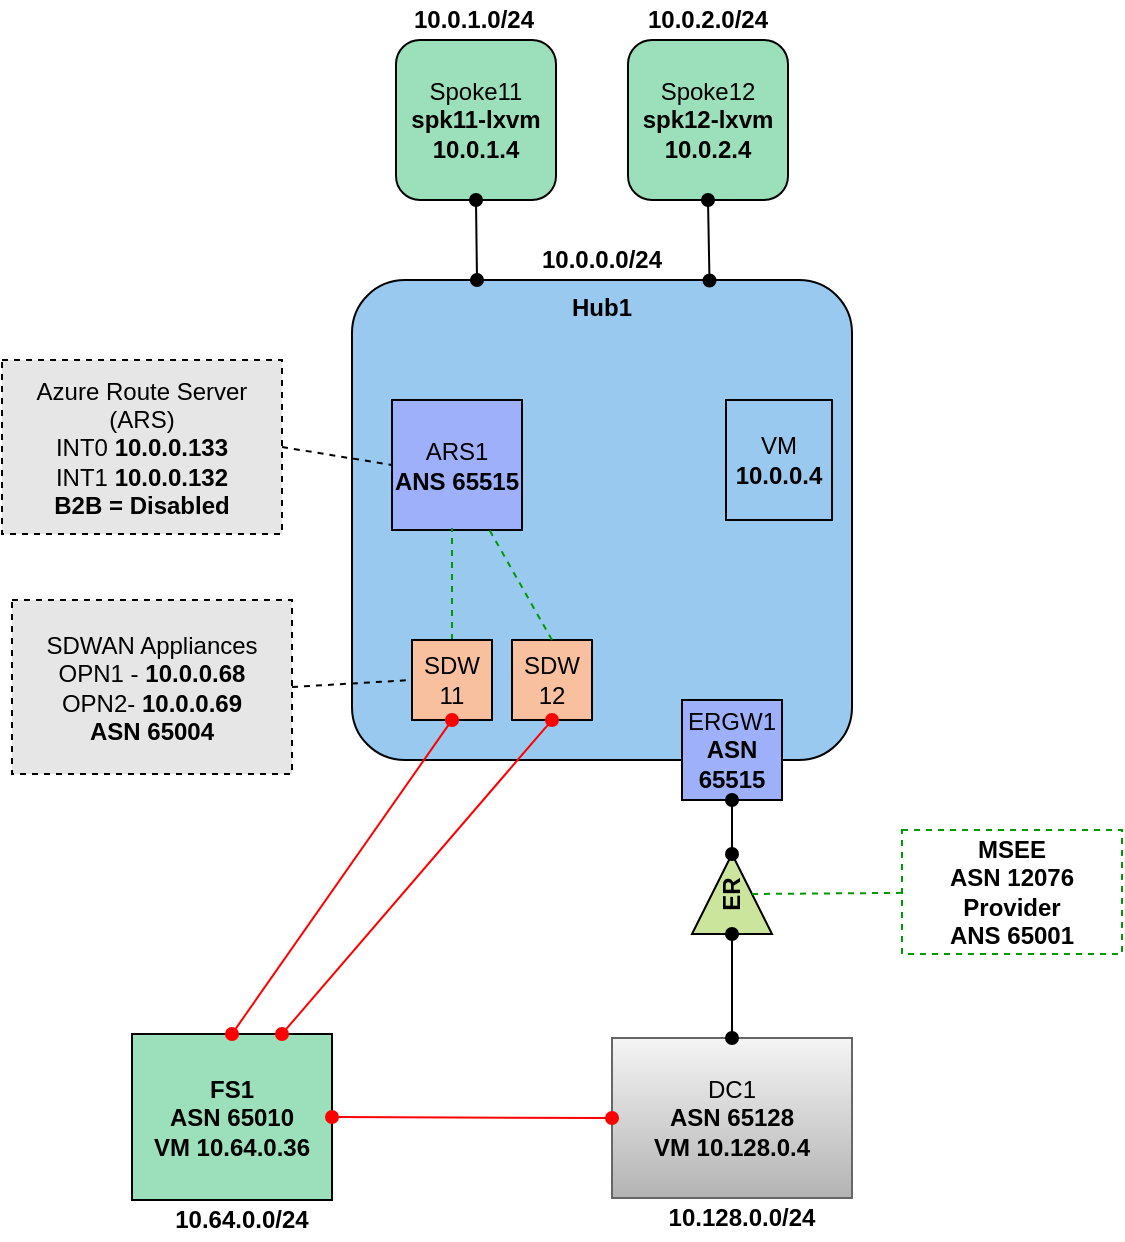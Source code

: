 <mxfile>
    <diagram id="00uQ1r8bzlsPOv85Df7x" name="Page-1">
        <mxGraphModel dx="1789" dy="304" grid="1" gridSize="10" guides="0" tooltips="0" connect="1" arrows="1" fold="1" page="0" pageScale="1" pageWidth="1100" pageHeight="850" background="none" math="0" shadow="0">
            <root>
                <mxCell id="0"/>
                <mxCell id="1" parent="0"/>
                <mxCell id="4" value="Spoke12&lt;br&gt;&lt;b style=&quot;border-color: var(--border-color);&quot;&gt;spk12-lxvm&lt;br style=&quot;border-color: var(--border-color);&quot;&gt;10.0.2.4&lt;/b&gt;" style="rounded=1;whiteSpace=wrap;html=1;fillColor=#9BE0BA;" parent="1" vertex="1">
                    <mxGeometry x="-627" y="160" width="80" height="80" as="geometry"/>
                </mxCell>
                <mxCell id="5" value="Spoke11&lt;br&gt;&lt;b&gt;spk11-lxvm&lt;br&gt;10.0.1.4&lt;/b&gt;" style="rounded=1;whiteSpace=wrap;html=1;fillColor=#9BE0BA;" parent="1" vertex="1">
                    <mxGeometry x="-743" y="160" width="80" height="80" as="geometry"/>
                </mxCell>
                <mxCell id="8" value="&lt;b&gt;Hub1&lt;br&gt;&lt;br&gt;&lt;/b&gt;" style="rounded=1;whiteSpace=wrap;html=1;verticalAlign=top;fillColor=#99C9EF;arcSize=11;" parent="1" vertex="1">
                    <mxGeometry x="-765" y="280" width="250" height="240" as="geometry"/>
                </mxCell>
                <mxCell id="10" value="ER" style="triangle;rotation=-90;fillColor=#CBE59C;fontStyle=1;verticalAlign=middle;html=1;whiteSpace=wrap;" parent="1" vertex="1">
                    <mxGeometry x="-595" y="567" width="40" height="40" as="geometry"/>
                </mxCell>
                <mxCell id="13" value="ARS1&lt;br&gt;&lt;b&gt;ANS 65515&lt;/b&gt;" style="whiteSpace=wrap;html=1;aspect=fixed;fillColor=#9FB0FA;" parent="1" vertex="1">
                    <mxGeometry x="-745" y="340" width="65" height="65" as="geometry"/>
                </mxCell>
                <mxCell id="14" style="rounded=0;orthogonalLoop=1;jettySize=auto;html=1;exitX=0;exitY=0.5;exitDx=0;exitDy=0;dashed=1;strokeColor=#009900;endArrow=none;endFill=0;fontColor=#004F00;" parent="1" source="15" edge="1">
                    <mxGeometry relative="1" as="geometry">
                        <mxPoint x="-715" y="404" as="targetPoint"/>
                    </mxGeometry>
                </mxCell>
                <mxCell id="15" value="SDW&lt;br&gt;11" style="whiteSpace=wrap;html=1;aspect=fixed;fillColor=#F9C0A0;direction=south;" parent="1" vertex="1">
                    <mxGeometry x="-735" y="460" width="40" height="40" as="geometry"/>
                </mxCell>
                <mxCell id="25" value="DC1&lt;br&gt;&lt;b&gt;ASN 65128&lt;br&gt;VM 10.128.0.4&lt;br&gt;&lt;/b&gt;" style="rounded=0;whiteSpace=wrap;html=1;fillColor=#f5f5f5;strokeColor=#666666;gradientColor=#b3b3b3;" parent="1" vertex="1">
                    <mxGeometry x="-635" y="659" width="120" height="80" as="geometry"/>
                </mxCell>
                <mxCell id="26" value="&lt;b&gt;FS1&lt;br&gt;ASN 65010&lt;br&gt;VM 10.64.0.36&lt;br&gt;&lt;/b&gt;" style="rounded=0;whiteSpace=wrap;html=1;fillColor=#9BE0BA;" parent="1" vertex="1">
                    <mxGeometry x="-875" y="657" width="100" height="83" as="geometry"/>
                </mxCell>
                <mxCell id="27" style="rounded=0;orthogonalLoop=1;jettySize=auto;html=1;exitX=0.5;exitY=1;exitDx=0;exitDy=0;entryX=0.715;entryY=0.001;entryDx=0;entryDy=0;startArrow=oval;startFill=1;endArrow=oval;endFill=1;entryPerimeter=0;" parent="1" source="4" target="8" edge="1">
                    <mxGeometry relative="1" as="geometry"/>
                </mxCell>
                <mxCell id="28" style="rounded=0;orthogonalLoop=1;jettySize=auto;html=1;exitX=0.5;exitY=1;exitDx=0;exitDy=0;entryX=0.25;entryY=0;entryDx=0;entryDy=0;startArrow=oval;startFill=1;endArrow=oval;endFill=1;" parent="1" source="5" target="8" edge="1">
                    <mxGeometry relative="1" as="geometry"/>
                </mxCell>
                <mxCell id="29" style="rounded=0;orthogonalLoop=1;jettySize=auto;html=1;exitX=1;exitY=0.5;exitDx=0;exitDy=0;endArrow=oval;endFill=1;startArrow=oval;startFill=1;strokeColor=#FF0000;entryX=0;entryY=0.5;entryDx=0;entryDy=0;" parent="1" source="26" target="25" edge="1">
                    <mxGeometry relative="1" as="geometry"/>
                </mxCell>
                <mxCell id="31" style="rounded=0;orthogonalLoop=1;jettySize=auto;html=1;exitX=0.5;exitY=0;exitDx=0;exitDy=0;startArrow=oval;startFill=1;endArrow=oval;endFill=1;strokeColor=#FF0000;entryX=1;entryY=0.5;entryDx=0;entryDy=0;" parent="1" source="26" target="15" edge="1">
                    <mxGeometry relative="1" as="geometry">
                        <mxPoint x="-725" y="500" as="targetPoint"/>
                    </mxGeometry>
                </mxCell>
                <mxCell id="35" value="ERGW1&lt;br&gt;&lt;b&gt;ASN 65515&lt;/b&gt;" style="whiteSpace=wrap;html=1;aspect=fixed;fillStyle=auto;fillColor=#9FB0FA;" parent="1" vertex="1">
                    <mxGeometry x="-600" y="490" width="50" height="50" as="geometry"/>
                </mxCell>
                <mxCell id="37" value="10.0.1.0/24" style="text;html=1;strokeColor=none;fillColor=none;align=center;verticalAlign=middle;whiteSpace=wrap;rounded=0;fontStyle=1" parent="1" vertex="1">
                    <mxGeometry x="-744" y="140" width="80" height="20" as="geometry"/>
                </mxCell>
                <mxCell id="38" value="10.0.2.0/24" style="text;html=1;strokeColor=none;fillColor=none;align=center;verticalAlign=middle;whiteSpace=wrap;rounded=0;fontStyle=1" parent="1" vertex="1">
                    <mxGeometry x="-627" y="140" width="80" height="20" as="geometry"/>
                </mxCell>
                <mxCell id="40" value="&lt;b&gt;10.64.0.0/24&lt;/b&gt;" style="text;html=1;strokeColor=none;fillColor=none;align=center;verticalAlign=middle;whiteSpace=wrap;rounded=0;" parent="1" vertex="1">
                    <mxGeometry x="-860" y="740" width="80" height="20" as="geometry"/>
                </mxCell>
                <mxCell id="41" value="10.0.0.0/24" style="text;html=1;strokeColor=none;fillColor=none;align=center;verticalAlign=middle;whiteSpace=wrap;rounded=0;fontStyle=1" parent="1" vertex="1">
                    <mxGeometry x="-680" y="260" width="80" height="20" as="geometry"/>
                </mxCell>
                <mxCell id="42" value="&lt;b&gt;10.128.0.0/24&lt;/b&gt;" style="text;html=1;strokeColor=none;fillColor=none;align=center;verticalAlign=middle;whiteSpace=wrap;rounded=0;" parent="1" vertex="1">
                    <mxGeometry x="-610" y="739" width="80" height="20" as="geometry"/>
                </mxCell>
                <mxCell id="45" style="rounded=0;orthogonalLoop=1;jettySize=auto;html=1;exitX=1;exitY=0.5;exitDx=0;exitDy=0;entryX=0.5;entryY=1;entryDx=0;entryDy=0;startArrow=oval;startFill=1;endArrow=oval;endFill=1;" parent="1" source="10" target="35" edge="1">
                    <mxGeometry relative="1" as="geometry"/>
                </mxCell>
                <mxCell id="47" style="rounded=0;orthogonalLoop=1;jettySize=auto;html=1;exitX=0.5;exitY=0;exitDx=0;exitDy=0;startArrow=oval;startFill=1;endArrow=oval;endFill=1;entryX=0;entryY=0.5;entryDx=0;entryDy=0;" parent="1" source="25" target="10" edge="1">
                    <mxGeometry relative="1" as="geometry">
                        <mxPoint x="-630" y="620" as="targetPoint"/>
                    </mxGeometry>
                </mxCell>
                <mxCell id="57" style="rounded=0;orthogonalLoop=1;jettySize=auto;html=1;exitX=1;exitY=0.5;exitDx=0;exitDy=0;entryX=0;entryY=0.5;entryDx=0;entryDy=0;dashed=1;startArrow=none;startFill=0;endArrow=none;endFill=0;strokeColor=#000000;" parent="1" source="59" target="13" edge="1">
                    <mxGeometry relative="1" as="geometry"/>
                </mxCell>
                <mxCell id="59" value="&lt;font style=&quot;&quot;&gt;Azure Route Server (ARS)&lt;br&gt;&lt;div style=&quot;&quot;&gt;INT0 &lt;b&gt;10.0.0.133&lt;/b&gt;&lt;/div&gt;&lt;div style=&quot;&quot;&gt;INT1 &lt;b&gt;10.0.0.132&lt;/b&gt;&lt;/div&gt;&lt;div style=&quot;&quot;&gt;&lt;b&gt;B2B = Disabled&lt;/b&gt;&lt;/div&gt;&lt;/font&gt;" style="text;html=1;strokeColor=default;fillColor=#E6E6E6;align=center;verticalAlign=middle;whiteSpace=wrap;rounded=0;dashed=1;" parent="1" vertex="1">
                    <mxGeometry x="-940" y="320" width="140" height="87" as="geometry"/>
                </mxCell>
                <mxCell id="61" style="rounded=0;orthogonalLoop=1;jettySize=auto;html=1;exitX=1;exitY=0.5;exitDx=0;exitDy=0;entryX=0.5;entryY=1;entryDx=0;entryDy=0;dashed=1;startArrow=none;startFill=0;endArrow=none;endFill=0;strokeColor=#000000;" parent="1" source="62" target="15" edge="1">
                    <mxGeometry relative="1" as="geometry"/>
                </mxCell>
                <mxCell id="62" value="SDWAN Appliances&lt;br&gt;OPN1 -&amp;nbsp;&lt;b&gt;10.0.0.68&lt;/b&gt;&lt;br&gt;OPN2-&amp;nbsp;&lt;b&gt;10.0.0.69&lt;br&gt;ASN 65004&lt;br&gt;&lt;/b&gt;" style="text;html=1;strokeColor=default;fillColor=#E6E6E6;align=center;verticalAlign=middle;whiteSpace=wrap;rounded=0;dashed=1;" parent="1" vertex="1">
                    <mxGeometry x="-935" y="440" width="140" height="87" as="geometry"/>
                </mxCell>
                <mxCell id="69" style="rounded=0;orthogonalLoop=1;jettySize=auto;html=1;entryX=0.5;entryY=1;entryDx=0;entryDy=0;dashed=1;strokeColor=#009900;endArrow=none;endFill=0;fontColor=#004F00;labelBackgroundColor=default;" parent="1" source="94" target="10" edge="1">
                    <mxGeometry relative="1" as="geometry">
                        <mxPoint x="-295" y="532.5" as="sourcePoint"/>
                        <mxPoint x="-335" y="515" as="targetPoint"/>
                    </mxGeometry>
                </mxCell>
                <mxCell id="86" value="SDW&lt;br&gt;12" style="whiteSpace=wrap;html=1;aspect=fixed;fillColor=#F9C0A0;direction=south;" parent="1" vertex="1">
                    <mxGeometry x="-685" y="460" width="40" height="40" as="geometry"/>
                </mxCell>
                <mxCell id="87" style="rounded=0;orthogonalLoop=1;jettySize=auto;html=1;exitX=0;exitY=0.5;exitDx=0;exitDy=0;dashed=1;strokeColor=#009900;endArrow=none;endFill=0;entryX=0.75;entryY=1;entryDx=0;entryDy=0;fontColor=#004F00;" parent="1" source="86" target="13" edge="1">
                    <mxGeometry relative="1" as="geometry">
                        <mxPoint x="-705" y="400" as="targetPoint"/>
                        <mxPoint x="-705" y="470" as="sourcePoint"/>
                    </mxGeometry>
                </mxCell>
                <mxCell id="90" style="rounded=0;orthogonalLoop=1;jettySize=auto;html=1;startArrow=oval;startFill=1;endArrow=oval;endFill=1;strokeColor=#FF0000;entryX=1;entryY=0.5;entryDx=0;entryDy=0;exitX=0.75;exitY=0;exitDx=0;exitDy=0;" parent="1" source="26" target="86" edge="1">
                    <mxGeometry relative="1" as="geometry">
                        <mxPoint x="-705" y="510" as="targetPoint"/>
                        <mxPoint x="-745" y="860" as="sourcePoint"/>
                    </mxGeometry>
                </mxCell>
                <mxCell id="94" value="&lt;b&gt;MSEE&lt;br&gt;ASN 12076&lt;br&gt;Provider&lt;br&gt;ANS 65001&lt;br&gt;&lt;/b&gt;" style="text;html=1;strokeColor=#009900;fillColor=none;align=center;verticalAlign=middle;whiteSpace=wrap;rounded=0;dashed=1;" parent="1" vertex="1">
                    <mxGeometry x="-490" y="555" width="110" height="62" as="geometry"/>
                </mxCell>
                <mxCell id="101" value="VM&lt;br&gt;&lt;b&gt;10.0.0.4&lt;/b&gt;" style="text;align=center;html=1;verticalAlign=middle;whiteSpace=wrap;rounded=0;fontSize=12;strokeColor=default;" parent="1" vertex="1">
                    <mxGeometry x="-578" y="340" width="53" height="60" as="geometry"/>
                </mxCell>
                <mxCell id="110" value="Firewall" parent="0" visible="0"/>
                <mxCell id="137" style="edgeStyle=none;hachureGap=4;html=1;exitX=1;exitY=0.5;exitDx=0;exitDy=0;strokeColor=#009999;strokeWidth=1;fontFamily=Helvetica;fontSource=https%3A%2F%2Ffonts.googleapis.com%2Fcss%3Ffamily%3DArchitects%2BDaughter;fontSize=11;rounded=0;startArrow=classic;dashed=1;startSize=4;endSize=4;jumpSize=4;" edge="1" parent="110" source="111" target="101">
                    <mxGeometry relative="1" as="geometry"/>
                </mxCell>
                <mxCell id="111" value="FW" style="whiteSpace=wrap;html=1;aspect=fixed;gradientColor=none;fillStyle=auto;fillColor=#F18992;" vertex="1" parent="110">
                    <mxGeometry x="-665" y="340" width="60" height="60" as="geometry"/>
                </mxCell>
                <mxCell id="112" value="" style="endArrow=classic;startArrow=classic;html=1;rounded=0;dashed=1;strokeWidth=2;entryX=0.5;entryY=1;entryDx=0;entryDy=0;exitX=0;exitY=0.5;exitDx=0;exitDy=0;strokeColor=#009999;" edge="1" parent="110" target="111">
                    <mxGeometry width="50" height="50" relative="1" as="geometry">
                        <mxPoint x="-715" y="460" as="sourcePoint"/>
                        <mxPoint x="-659" y="425" as="targetPoint"/>
                    </mxGeometry>
                </mxCell>
                <mxCell id="113" value="" style="endArrow=classic;startArrow=classic;html=1;rounded=0;dashed=1;strokeWidth=2;entryX=0.5;entryY=1;entryDx=0;entryDy=0;exitX=0.25;exitY=0;exitDx=0;exitDy=0;strokeColor=#009999;" edge="1" parent="110" source="111">
                    <mxGeometry width="50" height="50" relative="1" as="geometry">
                        <mxPoint x="-647.0" y="397" as="sourcePoint"/>
                        <mxPoint x="-697.0" y="237" as="targetPoint"/>
                    </mxGeometry>
                </mxCell>
                <mxCell id="114" value="" style="endArrow=classic;startArrow=classic;html=1;rounded=0;dashed=1;strokeWidth=2;strokeColor=#009999;entryX=1;entryY=0.5;entryDx=0;entryDy=0;exitX=0.25;exitY=0;exitDx=0;exitDy=0;" edge="1" parent="110">
                    <mxGeometry width="50" height="50" relative="1" as="geometry">
                        <mxPoint x="-850" y="657.0" as="sourcePoint"/>
                        <mxPoint x="-724" y="500.0" as="targetPoint"/>
                    </mxGeometry>
                </mxCell>
                <mxCell id="115" value="" style="endArrow=classic;startArrow=classic;html=1;rounded=0;dashed=1;strokeWidth=2;entryX=0.5;entryY=1;entryDx=0;entryDy=0;strokeColor=#009999;exitX=0.75;exitY=0;exitDx=0;exitDy=0;" edge="1" parent="110" source="111">
                    <mxGeometry width="50" height="50" relative="1" as="geometry">
                        <mxPoint x="-615" y="340" as="sourcePoint"/>
                        <mxPoint x="-585" y="240.0" as="targetPoint"/>
                    </mxGeometry>
                </mxCell>
                <mxCell id="116" value="Azure Firewall&lt;br&gt;LB IP&amp;nbsp;&lt;b&gt;10.0.0.196&lt;/b&gt;" style="text;html=1;strokeColor=default;fillColor=#E6E6E6;align=center;verticalAlign=middle;whiteSpace=wrap;rounded=0;dashed=1;" vertex="1" parent="110">
                    <mxGeometry x="-495" y="430" width="110" height="50" as="geometry"/>
                </mxCell>
                <mxCell id="117" value="" style="rounded=0;orthogonalLoop=1;jettySize=auto;html=1;exitX=0;exitY=0.5;exitDx=0;exitDy=0;dashed=1;startArrow=none;startFill=0;endArrow=none;endFill=0;strokeColor=#000000;entryX=1;entryY=1;entryDx=0;entryDy=0;opacity=50;" edge="1" parent="110" source="116">
                    <mxGeometry relative="1" as="geometry">
                        <mxPoint x="-495" y="375" as="sourcePoint"/>
                        <mxPoint x="-605" y="400" as="targetPoint"/>
                    </mxGeometry>
                </mxCell>
                <mxCell id="124" value="Flow" style="" parent="0" visible="0"/>
                <mxCell id="125" value="" style="endArrow=classic;startArrow=classic;html=1;rounded=0;dashed=1;strokeWidth=1;strokeColor=#009999;" edge="1" parent="124">
                    <mxGeometry width="50" height="50" relative="1" as="geometry">
                        <mxPoint x="-703.454" y="460.0" as="sourcePoint"/>
                        <mxPoint x="-693.383" y="240" as="targetPoint"/>
                        <Array as="points">
                            <mxPoint x="-659" y="383"/>
                        </Array>
                    </mxGeometry>
                </mxCell>
                <mxCell id="126" value="" style="endArrow=classic;startArrow=classic;html=1;rounded=0;dashed=1;strokeWidth=1;strokeColor=#009999;entryX=0.75;entryY=1;entryDx=0;entryDy=0;exitX=0;exitY=0.5;exitDx=0;exitDy=0;" edge="1" parent="124">
                    <mxGeometry width="50" height="50" relative="1" as="geometry">
                        <mxPoint x="-665" y="460.0" as="sourcePoint"/>
                        <mxPoint x="-567" y="240" as="targetPoint"/>
                        <Array as="points">
                            <mxPoint x="-606" y="396"/>
                        </Array>
                    </mxGeometry>
                </mxCell>
                <mxCell id="127" value="" style="endArrow=classic;startArrow=classic;html=1;rounded=0;dashed=1;strokeWidth=1;strokeColor=#009999;entryX=0.75;entryY=1;entryDx=0;entryDy=0;" edge="1" parent="124">
                    <mxGeometry width="50" height="50" relative="1" as="geometry">
                        <mxPoint x="-662" y="459" as="sourcePoint"/>
                        <mxPoint x="-683" y="240" as="targetPoint"/>
                        <Array as="points">
                            <mxPoint x="-642" y="382"/>
                        </Array>
                    </mxGeometry>
                </mxCell>
                <mxCell id="128" value="" style="endArrow=classic;startArrow=classic;html=1;rounded=0;dashed=1;strokeWidth=1;strokeColor=#009999;entryX=0.642;entryY=0.999;entryDx=0;entryDy=0;exitX=0;exitY=0.25;exitDx=0;exitDy=0;entryPerimeter=0;" edge="1" parent="124">
                    <mxGeometry width="50" height="50" relative="1" as="geometry">
                        <mxPoint x="-705" y="460.0" as="sourcePoint"/>
                        <mxPoint x="-575.64" y="239.92" as="targetPoint"/>
                        <Array as="points">
                            <mxPoint x="-618" y="390"/>
                        </Array>
                    </mxGeometry>
                </mxCell>
                <mxCell id="129" value="" style="endArrow=classic;startArrow=classic;html=1;rounded=0;dashed=1;strokeWidth=1;strokeColor=#009999;" edge="1" parent="124" target="101">
                    <mxGeometry width="50" height="50" relative="1" as="geometry">
                        <mxPoint x="-703" y="459" as="sourcePoint"/>
                        <mxPoint x="-673" y="250" as="targetPoint"/>
                        <Array as="points">
                            <mxPoint x="-575" y="428"/>
                        </Array>
                    </mxGeometry>
                </mxCell>
                <mxCell id="130" value="" style="endArrow=classic;startArrow=classic;html=1;rounded=0;dashed=1;strokeWidth=1;strokeColor=#009999;entryX=0.5;entryY=1;entryDx=0;entryDy=0;exitX=-0.019;exitY=0.403;exitDx=0;exitDy=0;exitPerimeter=0;" edge="1" parent="124" source="86" target="101">
                    <mxGeometry width="50" height="50" relative="1" as="geometry">
                        <mxPoint x="-653" y="467" as="sourcePoint"/>
                        <mxPoint x="-555.345" y="410" as="targetPoint"/>
                        <Array as="points">
                            <mxPoint x="-565" y="438"/>
                        </Array>
                    </mxGeometry>
                </mxCell>
                <object label="UDR" id="103">
                    <mxCell parent="0" visible="0"/>
                </object>
                <mxCell id="104" value="Spokes to FW&lt;br&gt;Propagation Off" style="aspect=fixed;html=1;points=[];align=center;image;fontSize=12;image=img/lib/azure2/networking/Route_Tables.svg;fontStyle=1" parent="103" vertex="1">
                    <mxGeometry x="-500" y="170" width="20.65" height="20" as="geometry"/>
                </mxCell>
                <mxCell id="105" value="ERGW to FW&lt;br&gt;Propagation On" style="aspect=fixed;html=1;points=[];align=center;image;fontSize=12;image=img/lib/azure2/networking/Route_Tables.svg;fontStyle=1" parent="103" vertex="1">
                    <mxGeometry x="-500" y="500" width="20.65" height="20" as="geometry"/>
                </mxCell>
                <mxCell id="106" value="SDWAN to FW&lt;br&gt;Propagation Off" style="aspect=fixed;html=1;points=[];align=center;image;fontSize=12;image=img/lib/azure2/networking/Route_Tables.svg;fontStyle=1" parent="103" vertex="1">
                    <mxGeometry x="-870" y="530" width="20.65" height="20" as="geometry"/>
                </mxCell>
            </root>
        </mxGraphModel>
    </diagram>
</mxfile>
